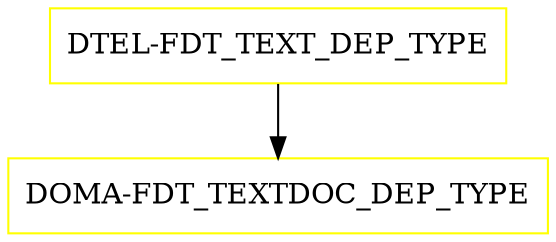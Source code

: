 digraph G {
  "DTEL-FDT_TEXT_DEP_TYPE" [shape=box,color=yellow];
  "DOMA-FDT_TEXTDOC_DEP_TYPE" [shape=box,color=yellow,URL="./DOMA_FDT_TEXTDOC_DEP_TYPE.html"];
  "DTEL-FDT_TEXT_DEP_TYPE" -> "DOMA-FDT_TEXTDOC_DEP_TYPE";
}
